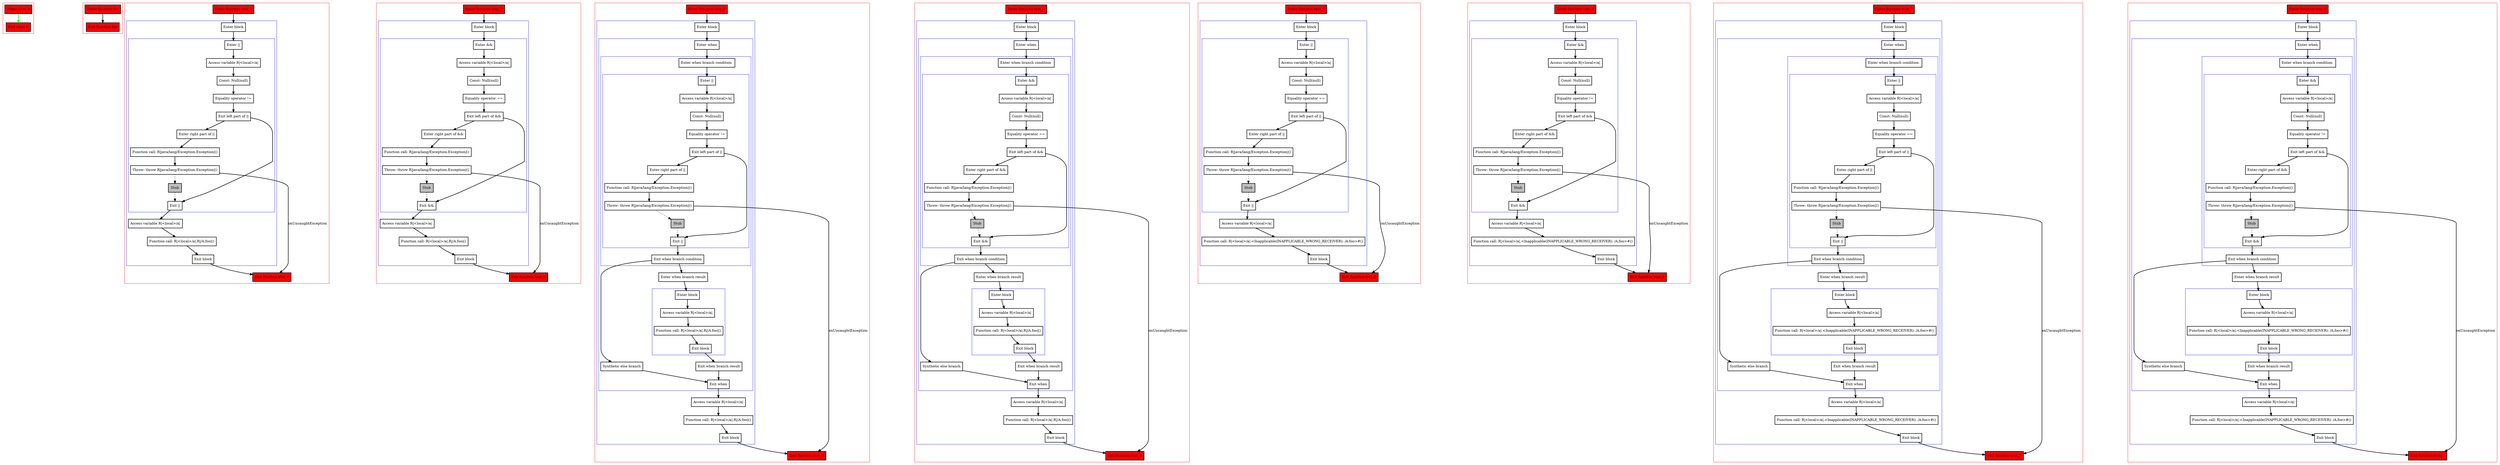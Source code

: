 digraph jumpFromRhsOfOperator_kt {
    graph [nodesep=3]
    node [shape=box penwidth=2]
    edge [penwidth=2]

    subgraph cluster_0 {
        color=red
        0 [label="Enter class A" style="filled" fillcolor=red];
        1 [label="Exit class A" style="filled" fillcolor=red];
    }
    0 -> {1} [color=green];

    subgraph cluster_1 {
        color=red
        2 [label="Enter function foo" style="filled" fillcolor=red];
        3 [label="Exit function foo" style="filled" fillcolor=red];
    }
    2 -> {3};

    subgraph cluster_2 {
        color=red
        4 [label="Enter function test_1" style="filled" fillcolor=red];
        subgraph cluster_3 {
            color=blue
            5 [label="Enter block"];
            subgraph cluster_4 {
                color=blue
                6 [label="Enter ||"];
                7 [label="Access variable R|<local>/a|"];
                8 [label="Const: Null(null)"];
                9 [label="Equality operator !="];
                10 [label="Exit left part of ||"];
                11 [label="Enter right part of ||"];
                12 [label="Function call: R|java/lang/Exception.Exception|()"];
                13 [label="Throw: throw R|java/lang/Exception.Exception|()"];
                14 [label="Stub" style="filled" fillcolor=gray];
                15 [label="Exit ||"];
            }
            16 [label="Access variable R|<local>/a|"];
            17 [label="Function call: R|<local>/a|.R|/A.foo|()"];
            18 [label="Exit block"];
        }
        19 [label="Exit function test_1" style="filled" fillcolor=red];
    }
    4 -> {5};
    5 -> {6};
    6 -> {7};
    7 -> {8};
    8 -> {9};
    9 -> {10};
    10 -> {15 11};
    11 -> {12};
    12 -> {13};
    13 -> {19}    [label=onUncaughtException];
    13 -> {14} [style=dotted];
    14 -> {15} [style=dotted];
    15 -> {16};
    16 -> {17};
    17 -> {18};
    18 -> {19};

    subgraph cluster_5 {
        color=red
        20 [label="Enter function teat_2" style="filled" fillcolor=red];
        subgraph cluster_6 {
            color=blue
            21 [label="Enter block"];
            subgraph cluster_7 {
                color=blue
                22 [label="Enter &&"];
                23 [label="Access variable R|<local>/a|"];
                24 [label="Const: Null(null)"];
                25 [label="Equality operator =="];
                26 [label="Exit left part of &&"];
                27 [label="Enter right part of &&"];
                28 [label="Function call: R|java/lang/Exception.Exception|()"];
                29 [label="Throw: throw R|java/lang/Exception.Exception|()"];
                30 [label="Stub" style="filled" fillcolor=gray];
                31 [label="Exit &&"];
            }
            32 [label="Access variable R|<local>/a|"];
            33 [label="Function call: R|<local>/a|.R|/A.foo|()"];
            34 [label="Exit block"];
        }
        35 [label="Exit function teat_2" style="filled" fillcolor=red];
    }
    20 -> {21};
    21 -> {22};
    22 -> {23};
    23 -> {24};
    24 -> {25};
    25 -> {26};
    26 -> {31 27};
    27 -> {28};
    28 -> {29};
    29 -> {35}    [label=onUncaughtException];
    29 -> {30} [style=dotted];
    30 -> {31} [style=dotted];
    31 -> {32};
    32 -> {33};
    33 -> {34};
    34 -> {35};

    subgraph cluster_8 {
        color=red
        36 [label="Enter function test_3" style="filled" fillcolor=red];
        subgraph cluster_9 {
            color=blue
            37 [label="Enter block"];
            subgraph cluster_10 {
                color=blue
                38 [label="Enter when"];
                subgraph cluster_11 {
                    color=blue
                    39 [label="Enter when branch condition "];
                    subgraph cluster_12 {
                        color=blue
                        40 [label="Enter ||"];
                        41 [label="Access variable R|<local>/a|"];
                        42 [label="Const: Null(null)"];
                        43 [label="Equality operator !="];
                        44 [label="Exit left part of ||"];
                        45 [label="Enter right part of ||"];
                        46 [label="Function call: R|java/lang/Exception.Exception|()"];
                        47 [label="Throw: throw R|java/lang/Exception.Exception|()"];
                        48 [label="Stub" style="filled" fillcolor=gray];
                        49 [label="Exit ||"];
                    }
                    50 [label="Exit when branch condition"];
                }
                51 [label="Synthetic else branch"];
                52 [label="Enter when branch result"];
                subgraph cluster_13 {
                    color=blue
                    53 [label="Enter block"];
                    54 [label="Access variable R|<local>/a|"];
                    55 [label="Function call: R|<local>/a|.R|/A.foo|()"];
                    56 [label="Exit block"];
                }
                57 [label="Exit when branch result"];
                58 [label="Exit when"];
            }
            59 [label="Access variable R|<local>/a|"];
            60 [label="Function call: R|<local>/a|.R|/A.foo|()"];
            61 [label="Exit block"];
        }
        62 [label="Exit function test_3" style="filled" fillcolor=red];
    }
    36 -> {37};
    37 -> {38};
    38 -> {39};
    39 -> {40};
    40 -> {41};
    41 -> {42};
    42 -> {43};
    43 -> {44};
    44 -> {49 45};
    45 -> {46};
    46 -> {47};
    47 -> {62}    [label=onUncaughtException];
    47 -> {48} [style=dotted];
    48 -> {49} [style=dotted];
    49 -> {50};
    50 -> {52 51};
    51 -> {58};
    52 -> {53};
    53 -> {54};
    54 -> {55};
    55 -> {56};
    56 -> {57};
    57 -> {58};
    58 -> {59};
    59 -> {60};
    60 -> {61};
    61 -> {62};

    subgraph cluster_14 {
        color=red
        63 [label="Enter function test_4" style="filled" fillcolor=red];
        subgraph cluster_15 {
            color=blue
            64 [label="Enter block"];
            subgraph cluster_16 {
                color=blue
                65 [label="Enter when"];
                subgraph cluster_17 {
                    color=blue
                    66 [label="Enter when branch condition "];
                    subgraph cluster_18 {
                        color=blue
                        67 [label="Enter &&"];
                        68 [label="Access variable R|<local>/a|"];
                        69 [label="Const: Null(null)"];
                        70 [label="Equality operator =="];
                        71 [label="Exit left part of &&"];
                        72 [label="Enter right part of &&"];
                        73 [label="Function call: R|java/lang/Exception.Exception|()"];
                        74 [label="Throw: throw R|java/lang/Exception.Exception|()"];
                        75 [label="Stub" style="filled" fillcolor=gray];
                        76 [label="Exit &&"];
                    }
                    77 [label="Exit when branch condition"];
                }
                78 [label="Synthetic else branch"];
                79 [label="Enter when branch result"];
                subgraph cluster_19 {
                    color=blue
                    80 [label="Enter block"];
                    81 [label="Access variable R|<local>/a|"];
                    82 [label="Function call: R|<local>/a|.R|/A.foo|()"];
                    83 [label="Exit block"];
                }
                84 [label="Exit when branch result"];
                85 [label="Exit when"];
            }
            86 [label="Access variable R|<local>/a|"];
            87 [label="Function call: R|<local>/a|.R|/A.foo|()"];
            88 [label="Exit block"];
        }
        89 [label="Exit function test_4" style="filled" fillcolor=red];
    }
    63 -> {64};
    64 -> {65};
    65 -> {66};
    66 -> {67};
    67 -> {68};
    68 -> {69};
    69 -> {70};
    70 -> {71};
    71 -> {76 72};
    72 -> {73};
    73 -> {74};
    74 -> {89}    [label=onUncaughtException];
    74 -> {75} [style=dotted];
    75 -> {76} [style=dotted];
    76 -> {77};
    77 -> {79 78};
    78 -> {85};
    79 -> {80};
    80 -> {81};
    81 -> {82};
    82 -> {83};
    83 -> {84};
    84 -> {85};
    85 -> {86};
    86 -> {87};
    87 -> {88};
    88 -> {89};

    subgraph cluster_20 {
        color=red
        90 [label="Enter function test_5" style="filled" fillcolor=red];
        subgraph cluster_21 {
            color=blue
            91 [label="Enter block"];
            subgraph cluster_22 {
                color=blue
                92 [label="Enter ||"];
                93 [label="Access variable R|<local>/a|"];
                94 [label="Const: Null(null)"];
                95 [label="Equality operator =="];
                96 [label="Exit left part of ||"];
                97 [label="Enter right part of ||"];
                98 [label="Function call: R|java/lang/Exception.Exception|()"];
                99 [label="Throw: throw R|java/lang/Exception.Exception|()"];
                100 [label="Stub" style="filled" fillcolor=gray];
                101 [label="Exit ||"];
            }
            102 [label="Access variable R|<local>/a|"];
            103 [label="Function call: R|<local>/a|.<Inapplicable(INAPPLICABLE_WRONG_RECEIVER): /A.foo>#()"];
            104 [label="Exit block"];
        }
        105 [label="Exit function test_5" style="filled" fillcolor=red];
    }
    90 -> {91};
    91 -> {92};
    92 -> {93};
    93 -> {94};
    94 -> {95};
    95 -> {96};
    96 -> {101 97};
    97 -> {98};
    98 -> {99};
    99 -> {105}    [label=onUncaughtException];
    99 -> {100} [style=dotted];
    100 -> {101} [style=dotted];
    101 -> {102};
    102 -> {103};
    103 -> {104};
    104 -> {105};

    subgraph cluster_23 {
        color=red
        106 [label="Enter function teat_6" style="filled" fillcolor=red];
        subgraph cluster_24 {
            color=blue
            107 [label="Enter block"];
            subgraph cluster_25 {
                color=blue
                108 [label="Enter &&"];
                109 [label="Access variable R|<local>/a|"];
                110 [label="Const: Null(null)"];
                111 [label="Equality operator !="];
                112 [label="Exit left part of &&"];
                113 [label="Enter right part of &&"];
                114 [label="Function call: R|java/lang/Exception.Exception|()"];
                115 [label="Throw: throw R|java/lang/Exception.Exception|()"];
                116 [label="Stub" style="filled" fillcolor=gray];
                117 [label="Exit &&"];
            }
            118 [label="Access variable R|<local>/a|"];
            119 [label="Function call: R|<local>/a|.<Inapplicable(INAPPLICABLE_WRONG_RECEIVER): /A.foo>#()"];
            120 [label="Exit block"];
        }
        121 [label="Exit function teat_6" style="filled" fillcolor=red];
    }
    106 -> {107};
    107 -> {108};
    108 -> {109};
    109 -> {110};
    110 -> {111};
    111 -> {112};
    112 -> {117 113};
    113 -> {114};
    114 -> {115};
    115 -> {121}    [label=onUncaughtException];
    115 -> {116} [style=dotted];
    116 -> {117} [style=dotted];
    117 -> {118};
    118 -> {119};
    119 -> {120};
    120 -> {121};

    subgraph cluster_26 {
        color=red
        122 [label="Enter function test_7" style="filled" fillcolor=red];
        subgraph cluster_27 {
            color=blue
            123 [label="Enter block"];
            subgraph cluster_28 {
                color=blue
                124 [label="Enter when"];
                subgraph cluster_29 {
                    color=blue
                    125 [label="Enter when branch condition "];
                    subgraph cluster_30 {
                        color=blue
                        126 [label="Enter ||"];
                        127 [label="Access variable R|<local>/a|"];
                        128 [label="Const: Null(null)"];
                        129 [label="Equality operator =="];
                        130 [label="Exit left part of ||"];
                        131 [label="Enter right part of ||"];
                        132 [label="Function call: R|java/lang/Exception.Exception|()"];
                        133 [label="Throw: throw R|java/lang/Exception.Exception|()"];
                        134 [label="Stub" style="filled" fillcolor=gray];
                        135 [label="Exit ||"];
                    }
                    136 [label="Exit when branch condition"];
                }
                137 [label="Synthetic else branch"];
                138 [label="Enter when branch result"];
                subgraph cluster_31 {
                    color=blue
                    139 [label="Enter block"];
                    140 [label="Access variable R|<local>/a|"];
                    141 [label="Function call: R|<local>/a|.<Inapplicable(INAPPLICABLE_WRONG_RECEIVER): /A.foo>#()"];
                    142 [label="Exit block"];
                }
                143 [label="Exit when branch result"];
                144 [label="Exit when"];
            }
            145 [label="Access variable R|<local>/a|"];
            146 [label="Function call: R|<local>/a|.<Inapplicable(INAPPLICABLE_WRONG_RECEIVER): /A.foo>#()"];
            147 [label="Exit block"];
        }
        148 [label="Exit function test_7" style="filled" fillcolor=red];
    }
    122 -> {123};
    123 -> {124};
    124 -> {125};
    125 -> {126};
    126 -> {127};
    127 -> {128};
    128 -> {129};
    129 -> {130};
    130 -> {135 131};
    131 -> {132};
    132 -> {133};
    133 -> {148}    [label=onUncaughtException];
    133 -> {134} [style=dotted];
    134 -> {135} [style=dotted];
    135 -> {136};
    136 -> {138 137};
    137 -> {144};
    138 -> {139};
    139 -> {140};
    140 -> {141};
    141 -> {142};
    142 -> {143};
    143 -> {144};
    144 -> {145};
    145 -> {146};
    146 -> {147};
    147 -> {148};

    subgraph cluster_32 {
        color=red
        149 [label="Enter function test_8" style="filled" fillcolor=red];
        subgraph cluster_33 {
            color=blue
            150 [label="Enter block"];
            subgraph cluster_34 {
                color=blue
                151 [label="Enter when"];
                subgraph cluster_35 {
                    color=blue
                    152 [label="Enter when branch condition "];
                    subgraph cluster_36 {
                        color=blue
                        153 [label="Enter &&"];
                        154 [label="Access variable R|<local>/a|"];
                        155 [label="Const: Null(null)"];
                        156 [label="Equality operator !="];
                        157 [label="Exit left part of &&"];
                        158 [label="Enter right part of &&"];
                        159 [label="Function call: R|java/lang/Exception.Exception|()"];
                        160 [label="Throw: throw R|java/lang/Exception.Exception|()"];
                        161 [label="Stub" style="filled" fillcolor=gray];
                        162 [label="Exit &&"];
                    }
                    163 [label="Exit when branch condition"];
                }
                164 [label="Synthetic else branch"];
                165 [label="Enter when branch result"];
                subgraph cluster_37 {
                    color=blue
                    166 [label="Enter block"];
                    167 [label="Access variable R|<local>/a|"];
                    168 [label="Function call: R|<local>/a|.<Inapplicable(INAPPLICABLE_WRONG_RECEIVER): /A.foo>#()"];
                    169 [label="Exit block"];
                }
                170 [label="Exit when branch result"];
                171 [label="Exit when"];
            }
            172 [label="Access variable R|<local>/a|"];
            173 [label="Function call: R|<local>/a|.<Inapplicable(INAPPLICABLE_WRONG_RECEIVER): /A.foo>#()"];
            174 [label="Exit block"];
        }
        175 [label="Exit function test_8" style="filled" fillcolor=red];
    }
    149 -> {150};
    150 -> {151};
    151 -> {152};
    152 -> {153};
    153 -> {154};
    154 -> {155};
    155 -> {156};
    156 -> {157};
    157 -> {162 158};
    158 -> {159};
    159 -> {160};
    160 -> {175}    [label=onUncaughtException];
    160 -> {161} [style=dotted];
    161 -> {162} [style=dotted];
    162 -> {163};
    163 -> {165 164};
    164 -> {171};
    165 -> {166};
    166 -> {167};
    167 -> {168};
    168 -> {169};
    169 -> {170};
    170 -> {171};
    171 -> {172};
    172 -> {173};
    173 -> {174};
    174 -> {175};

}
